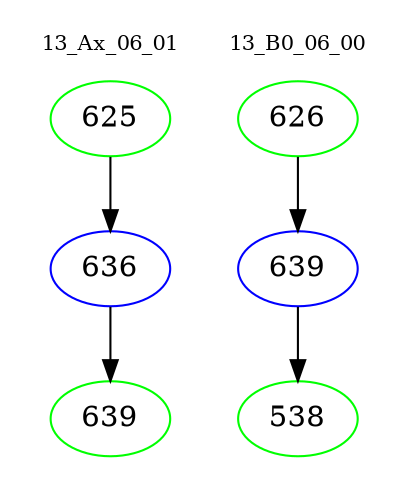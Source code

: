 digraph{
subgraph cluster_0 {
color = white
label = "13_Ax_06_01";
fontsize=10;
T0_625 [label="625", color="green"]
T0_625 -> T0_636 [color="black"]
T0_636 [label="636", color="blue"]
T0_636 -> T0_639 [color="black"]
T0_639 [label="639", color="green"]
}
subgraph cluster_1 {
color = white
label = "13_B0_06_00";
fontsize=10;
T1_626 [label="626", color="green"]
T1_626 -> T1_639 [color="black"]
T1_639 [label="639", color="blue"]
T1_639 -> T1_538 [color="black"]
T1_538 [label="538", color="green"]
}
}
